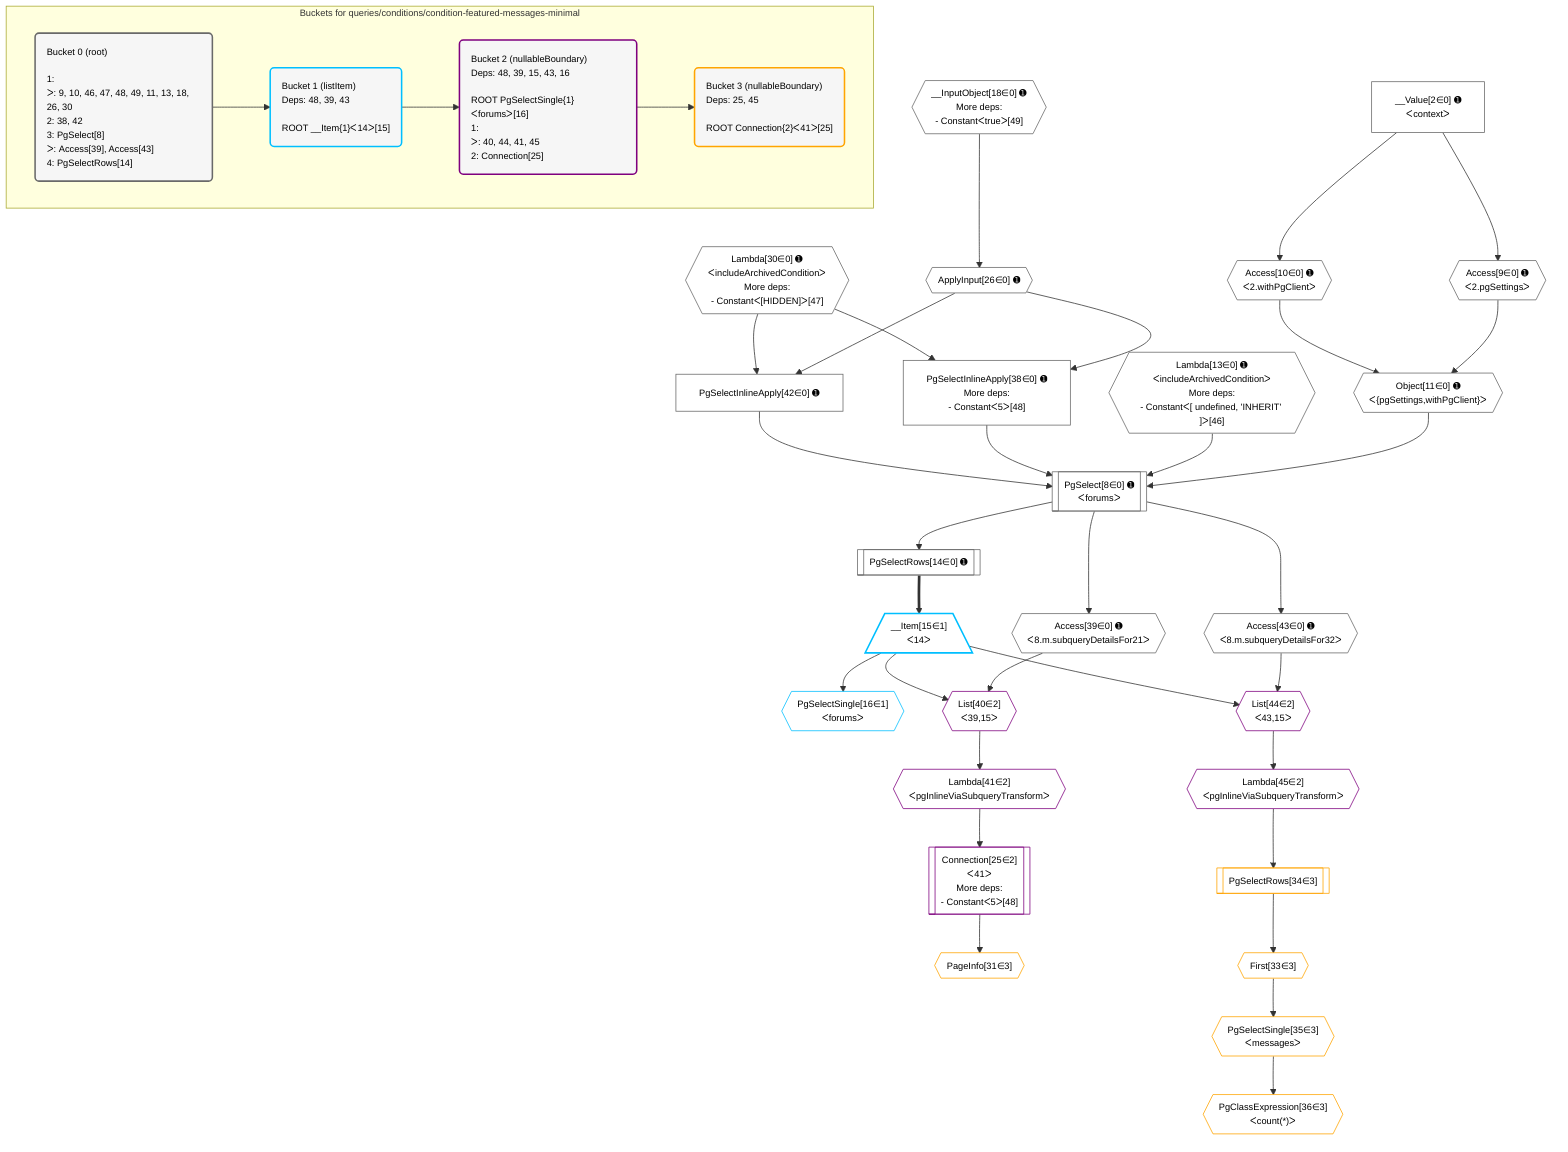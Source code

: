 %%{init: {'themeVariables': { 'fontSize': '12px'}}}%%
graph TD
    classDef path fill:#eee,stroke:#000,color:#000
    classDef plan fill:#fff,stroke-width:1px,color:#000
    classDef itemplan fill:#fff,stroke-width:2px,color:#000
    classDef unbatchedplan fill:#dff,stroke-width:1px,color:#000
    classDef sideeffectplan fill:#fcc,stroke-width:2px,color:#000
    classDef bucket fill:#f6f6f6,color:#000,stroke-width:2px,text-align:left

    subgraph "Buckets for queries/conditions/condition-featured-messages-minimal"
    Bucket0("Bucket 0 (root)<br /><br />1: <br />ᐳ: 9, 10, 46, 47, 48, 49, 11, 13, 18, 26, 30<br />2: 38, 42<br />3: PgSelect[8]<br />ᐳ: Access[39], Access[43]<br />4: PgSelectRows[14]"):::bucket
    Bucket1("Bucket 1 (listItem)<br />Deps: 48, 39, 43<br /><br />ROOT __Item{1}ᐸ14ᐳ[15]"):::bucket
    Bucket2("Bucket 2 (nullableBoundary)<br />Deps: 48, 39, 15, 43, 16<br /><br />ROOT PgSelectSingle{1}ᐸforumsᐳ[16]<br />1: <br />ᐳ: 40, 44, 41, 45<br />2: Connection[25]"):::bucket
    Bucket3("Bucket 3 (nullableBoundary)<br />Deps: 25, 45<br /><br />ROOT Connection{2}ᐸ41ᐳ[25]"):::bucket
    end
    Bucket0 --> Bucket1
    Bucket1 --> Bucket2
    Bucket2 --> Bucket3

    %% plan dependencies
    PgSelect8[["PgSelect[8∈0] ➊<br />ᐸforumsᐳ"]]:::plan
    Object11{{"Object[11∈0] ➊<br />ᐸ{pgSettings,withPgClient}ᐳ"}}:::plan
    Lambda13{{"Lambda[13∈0] ➊<br />ᐸincludeArchivedConditionᐳ<br />More deps:<br />- Constantᐸ[ undefined, 'INHERIT' ]ᐳ[46]"}}:::plan
    PgSelectInlineApply38["PgSelectInlineApply[38∈0] ➊<br />More deps:<br />- Constantᐸ5ᐳ[48]"]:::plan
    PgSelectInlineApply42["PgSelectInlineApply[42∈0] ➊"]:::plan
    Object11 & Lambda13 & PgSelectInlineApply38 & PgSelectInlineApply42 --> PgSelect8
    ApplyInput26{{"ApplyInput[26∈0] ➊"}}:::plan
    Lambda30{{"Lambda[30∈0] ➊<br />ᐸincludeArchivedConditionᐳ<br />More deps:<br />- Constantᐸ[HIDDEN]ᐳ[47]"}}:::plan
    ApplyInput26 & Lambda30 --> PgSelectInlineApply38
    Access9{{"Access[9∈0] ➊<br />ᐸ2.pgSettingsᐳ"}}:::plan
    Access10{{"Access[10∈0] ➊<br />ᐸ2.withPgClientᐳ"}}:::plan
    Access9 & Access10 --> Object11
    ApplyInput26 & Lambda30 --> PgSelectInlineApply42
    __Value2["__Value[2∈0] ➊<br />ᐸcontextᐳ"]:::plan
    __Value2 --> Access9
    __Value2 --> Access10
    PgSelectRows14[["PgSelectRows[14∈0] ➊"]]:::plan
    PgSelect8 --> PgSelectRows14
    __InputObject18{{"__InputObject[18∈0] ➊<br />More deps:<br />- Constantᐸtrueᐳ[49]"}}:::plan
    __InputObject18 --> ApplyInput26
    Access39{{"Access[39∈0] ➊<br />ᐸ8.m.subqueryDetailsFor21ᐳ"}}:::plan
    PgSelect8 --> Access39
    Access43{{"Access[43∈0] ➊<br />ᐸ8.m.subqueryDetailsFor32ᐳ"}}:::plan
    PgSelect8 --> Access43
    __Item15[/"__Item[15∈1]<br />ᐸ14ᐳ"\]:::itemplan
    PgSelectRows14 ==> __Item15
    PgSelectSingle16{{"PgSelectSingle[16∈1]<br />ᐸforumsᐳ"}}:::plan
    __Item15 --> PgSelectSingle16
    Connection25[["Connection[25∈2]<br />ᐸ41ᐳ<br />More deps:<br />- Constantᐸ5ᐳ[48]"]]:::plan
    Lambda41{{"Lambda[41∈2]<br />ᐸpgInlineViaSubqueryTransformᐳ"}}:::plan
    Lambda41 --> Connection25
    List40{{"List[40∈2]<br />ᐸ39,15ᐳ"}}:::plan
    Access39 & __Item15 --> List40
    List44{{"List[44∈2]<br />ᐸ43,15ᐳ"}}:::plan
    Access43 & __Item15 --> List44
    List40 --> Lambda41
    Lambda45{{"Lambda[45∈2]<br />ᐸpgInlineViaSubqueryTransformᐳ"}}:::plan
    List44 --> Lambda45
    PageInfo31{{"PageInfo[31∈3]"}}:::plan
    Connection25 --> PageInfo31
    First33{{"First[33∈3]"}}:::plan
    PgSelectRows34[["PgSelectRows[34∈3]"]]:::plan
    PgSelectRows34 --> First33
    Lambda45 --> PgSelectRows34
    PgSelectSingle35{{"PgSelectSingle[35∈3]<br />ᐸmessagesᐳ"}}:::plan
    First33 --> PgSelectSingle35
    PgClassExpression36{{"PgClassExpression[36∈3]<br />ᐸcount(*)ᐳ"}}:::plan
    PgSelectSingle35 --> PgClassExpression36

    %% define steps
    classDef bucket0 stroke:#696969
    class Bucket0,__Value2,PgSelect8,Access9,Access10,Object11,Lambda13,PgSelectRows14,__InputObject18,ApplyInput26,Lambda30,PgSelectInlineApply38,Access39,PgSelectInlineApply42,Access43 bucket0
    classDef bucket1 stroke:#00bfff
    class Bucket1,__Item15,PgSelectSingle16 bucket1
    classDef bucket2 stroke:#7f007f
    class Bucket2,Connection25,List40,Lambda41,List44,Lambda45 bucket2
    classDef bucket3 stroke:#ffa500
    class Bucket3,PageInfo31,First33,PgSelectRows34,PgSelectSingle35,PgClassExpression36 bucket3